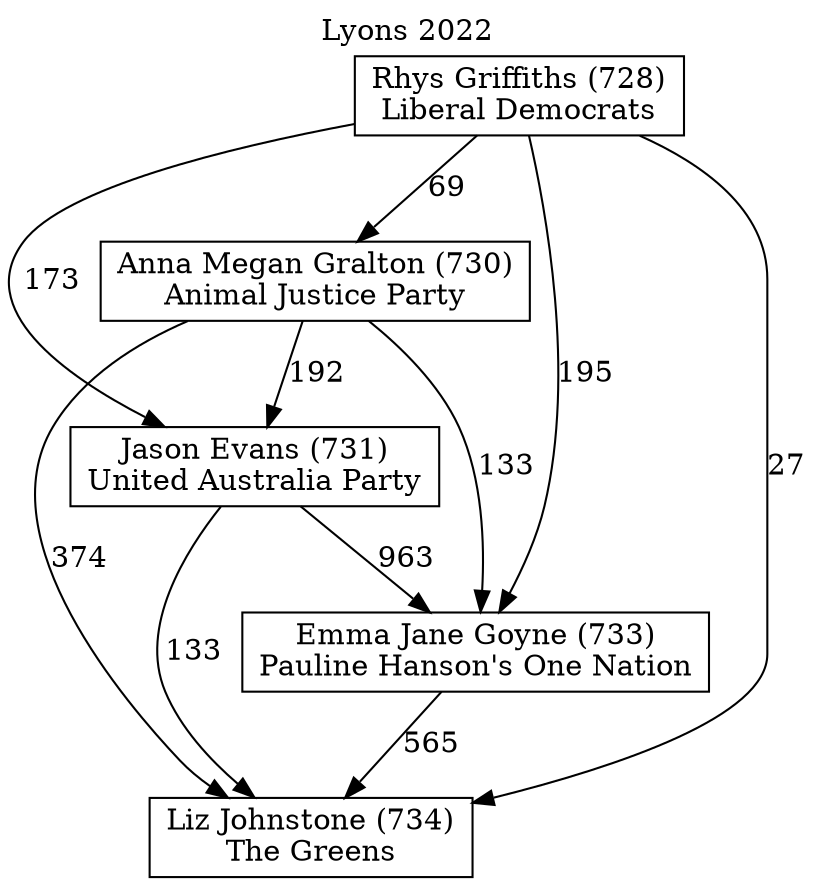 // House preference flow
digraph "Liz Johnstone (734)_Lyons_2022" {
	graph [label="Lyons 2022" labelloc=t mclimit=10]
	node [shape=box]
	"Liz Johnstone (734)" [label="Liz Johnstone (734)
The Greens"]
	"Emma Jane Goyne (733)" [label="Emma Jane Goyne (733)
Pauline Hanson's One Nation"]
	"Jason Evans (731)" [label="Jason Evans (731)
United Australia Party"]
	"Anna Megan Gralton (730)" [label="Anna Megan Gralton (730)
Animal Justice Party"]
	"Rhys Griffiths (728)" [label="Rhys Griffiths (728)
Liberal Democrats"]
	"Liz Johnstone (734)" [label="Liz Johnstone (734)
The Greens"]
	"Jason Evans (731)" [label="Jason Evans (731)
United Australia Party"]
	"Anna Megan Gralton (730)" [label="Anna Megan Gralton (730)
Animal Justice Party"]
	"Rhys Griffiths (728)" [label="Rhys Griffiths (728)
Liberal Democrats"]
	"Liz Johnstone (734)" [label="Liz Johnstone (734)
The Greens"]
	"Anna Megan Gralton (730)" [label="Anna Megan Gralton (730)
Animal Justice Party"]
	"Rhys Griffiths (728)" [label="Rhys Griffiths (728)
Liberal Democrats"]
	"Liz Johnstone (734)" [label="Liz Johnstone (734)
The Greens"]
	"Rhys Griffiths (728)" [label="Rhys Griffiths (728)
Liberal Democrats"]
	"Rhys Griffiths (728)" [label="Rhys Griffiths (728)
Liberal Democrats"]
	"Anna Megan Gralton (730)" [label="Anna Megan Gralton (730)
Animal Justice Party"]
	"Rhys Griffiths (728)" [label="Rhys Griffiths (728)
Liberal Democrats"]
	"Rhys Griffiths (728)" [label="Rhys Griffiths (728)
Liberal Democrats"]
	"Jason Evans (731)" [label="Jason Evans (731)
United Australia Party"]
	"Anna Megan Gralton (730)" [label="Anna Megan Gralton (730)
Animal Justice Party"]
	"Rhys Griffiths (728)" [label="Rhys Griffiths (728)
Liberal Democrats"]
	"Jason Evans (731)" [label="Jason Evans (731)
United Australia Party"]
	"Rhys Griffiths (728)" [label="Rhys Griffiths (728)
Liberal Democrats"]
	"Rhys Griffiths (728)" [label="Rhys Griffiths (728)
Liberal Democrats"]
	"Anna Megan Gralton (730)" [label="Anna Megan Gralton (730)
Animal Justice Party"]
	"Rhys Griffiths (728)" [label="Rhys Griffiths (728)
Liberal Democrats"]
	"Rhys Griffiths (728)" [label="Rhys Griffiths (728)
Liberal Democrats"]
	"Emma Jane Goyne (733)" [label="Emma Jane Goyne (733)
Pauline Hanson's One Nation"]
	"Jason Evans (731)" [label="Jason Evans (731)
United Australia Party"]
	"Anna Megan Gralton (730)" [label="Anna Megan Gralton (730)
Animal Justice Party"]
	"Rhys Griffiths (728)" [label="Rhys Griffiths (728)
Liberal Democrats"]
	"Emma Jane Goyne (733)" [label="Emma Jane Goyne (733)
Pauline Hanson's One Nation"]
	"Anna Megan Gralton (730)" [label="Anna Megan Gralton (730)
Animal Justice Party"]
	"Rhys Griffiths (728)" [label="Rhys Griffiths (728)
Liberal Democrats"]
	"Emma Jane Goyne (733)" [label="Emma Jane Goyne (733)
Pauline Hanson's One Nation"]
	"Rhys Griffiths (728)" [label="Rhys Griffiths (728)
Liberal Democrats"]
	"Rhys Griffiths (728)" [label="Rhys Griffiths (728)
Liberal Democrats"]
	"Anna Megan Gralton (730)" [label="Anna Megan Gralton (730)
Animal Justice Party"]
	"Rhys Griffiths (728)" [label="Rhys Griffiths (728)
Liberal Democrats"]
	"Rhys Griffiths (728)" [label="Rhys Griffiths (728)
Liberal Democrats"]
	"Jason Evans (731)" [label="Jason Evans (731)
United Australia Party"]
	"Anna Megan Gralton (730)" [label="Anna Megan Gralton (730)
Animal Justice Party"]
	"Rhys Griffiths (728)" [label="Rhys Griffiths (728)
Liberal Democrats"]
	"Jason Evans (731)" [label="Jason Evans (731)
United Australia Party"]
	"Rhys Griffiths (728)" [label="Rhys Griffiths (728)
Liberal Democrats"]
	"Rhys Griffiths (728)" [label="Rhys Griffiths (728)
Liberal Democrats"]
	"Anna Megan Gralton (730)" [label="Anna Megan Gralton (730)
Animal Justice Party"]
	"Rhys Griffiths (728)" [label="Rhys Griffiths (728)
Liberal Democrats"]
	"Rhys Griffiths (728)" [label="Rhys Griffiths (728)
Liberal Democrats"]
	"Emma Jane Goyne (733)" -> "Liz Johnstone (734)" [label=565]
	"Jason Evans (731)" -> "Emma Jane Goyne (733)" [label=963]
	"Anna Megan Gralton (730)" -> "Jason Evans (731)" [label=192]
	"Rhys Griffiths (728)" -> "Anna Megan Gralton (730)" [label=69]
	"Jason Evans (731)" -> "Liz Johnstone (734)" [label=133]
	"Anna Megan Gralton (730)" -> "Liz Johnstone (734)" [label=374]
	"Rhys Griffiths (728)" -> "Liz Johnstone (734)" [label=27]
	"Rhys Griffiths (728)" -> "Jason Evans (731)" [label=173]
	"Anna Megan Gralton (730)" -> "Emma Jane Goyne (733)" [label=133]
	"Rhys Griffiths (728)" -> "Emma Jane Goyne (733)" [label=195]
}

